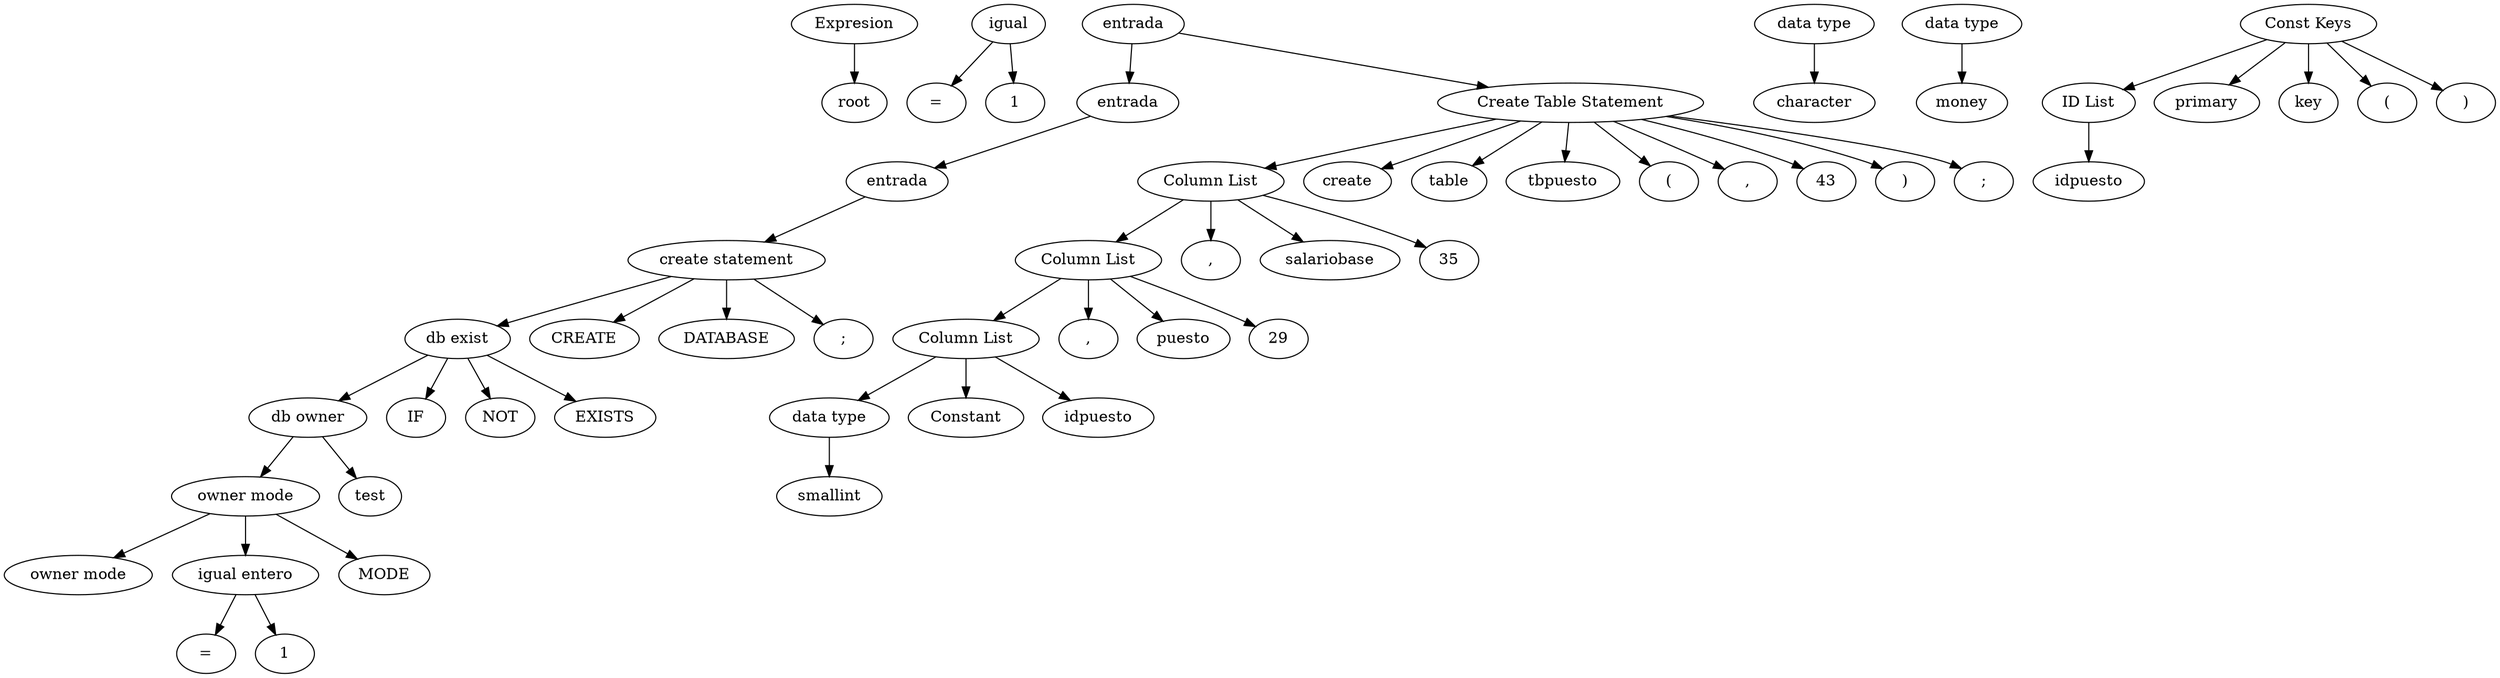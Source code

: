 // AST
digraph {
	1 [label=Expresion]
	2 [label=root]
	1 -> 2
	3 [label=igual]
	4 [label="="]
	3 -> 4
	5 [label=1]
	3 -> 5
	6 [label="owner mode"]
	7 [label="igual entero"]
	8 [label="="]
	7 -> 8
	9 [label=1]
	7 -> 9
	10 [label="owner mode"]
	10 -> 6
	11 [label=MODE]
	10 -> 11
	10 -> 7
	12 [label="db owner"]
	13 [label=test]
	12 -> 13
	12 -> 10
	14 [label="db exist"]
	15 [label=IF]
	14 -> 15
	16 [label=NOT]
	14 -> 16
	17 [label=EXISTS]
	14 -> 17
	14 -> 12
	18 [label="create statement"]
	19 [label=CREATE]
	18 -> 19
	20 [label=DATABASE]
	18 -> 20
	18 -> 14
	21 [label=";"]
	18 -> 21
	22 [label=entrada]
	22 -> 18
	23 [label=entrada]
	23 -> 22
	24 [label="data type"]
	25 [label=smallint]
	24 -> 25
	26 [label=Constant]
	27 [label="Column List"]
	28 [label=idpuesto]
	27 -> 28
	27 -> 24
	27 -> 26
	29 [label="data type"]
	30 [label=character]
	29 -> 30
	31 [label="Column List"]
	31 -> 27
	32 [label=","]
	31 -> 32
	33 [label=puesto]
	31 -> 33
	34 [label=29]
	31 -> 34
	35 [label="data type"]
	36 [label=money]
	35 -> 36
	37 [label="Column List"]
	37 -> 31
	38 [label=","]
	37 -> 38
	39 [label=salariobase]
	37 -> 39
	40 [label=35]
	37 -> 40
	41 [label="ID List"]
	42 [label=idpuesto]
	41 -> 42
	43 [label="Const Keys"]
	44 [label=primary]
	43 -> 44
	45 [label=key]
	43 -> 45
	46 [label="("]
	43 -> 46
	43 -> 41
	47 [label=")"]
	43 -> 47
	48 [label="Create Table Statement"]
	49 [label=create]
	48 -> 49
	50 [label=table]
	48 -> 50
	51 [label=tbpuesto]
	48 -> 51
	52 [label="("]
	48 -> 52
	48 -> 37
	53 [label=","]
	48 -> 53
	54 [label=43]
	48 -> 54
	55 [label=")"]
	48 -> 55
	56 [label=";"]
	48 -> 56
	57 [label=entrada]
	57 -> 23
	57 -> 48
}
